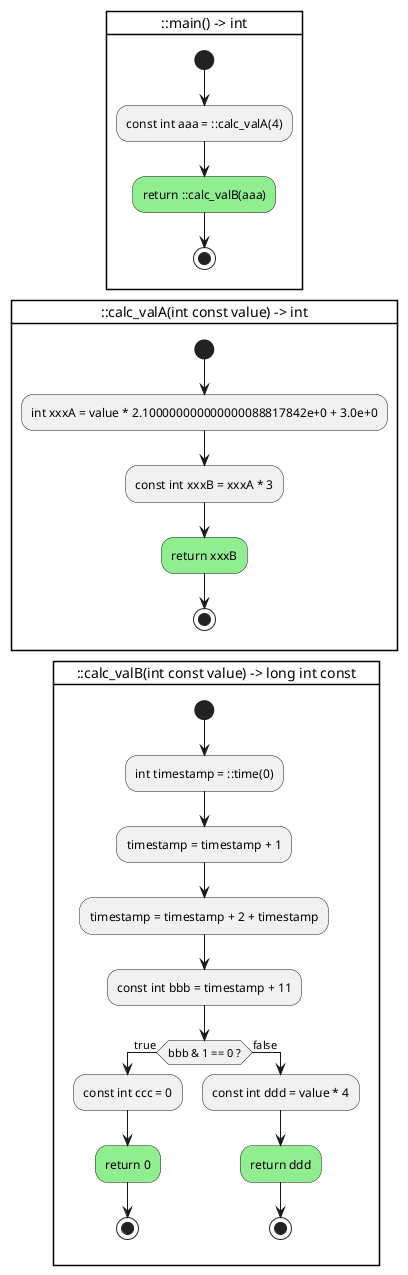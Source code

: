@startuml

card "::main() -> int" {
    start
    :const int aaa = ::calc_valA(4);
    #lightgreen:return ::calc_valB(aaa);
    stop
}

card "::calc_valA(int const value) -> int" {
    start
    :int xxxA = value * 2.100000000000000088817842e+0 + 3.0e+0;
    :const int xxxB = xxxA * 3;
    #lightgreen:return xxxB;
    stop
}

card "::calc_valB(int const value) -> long int const" {
    start
    :int timestamp = ::time(0);
    :timestamp = timestamp + 1;
    :timestamp = timestamp + 2 + timestamp;
    :const int bbb = timestamp + 11;
    if (bbb & 1 == 0 ?) then (true)
        :const int ccc = 0;
        #lightgreen:return 0;
        stop
    else (false)
        :const int ddd = value * 4;
        #lightgreen:return ddd;
        stop
    endif
}


@enduml
